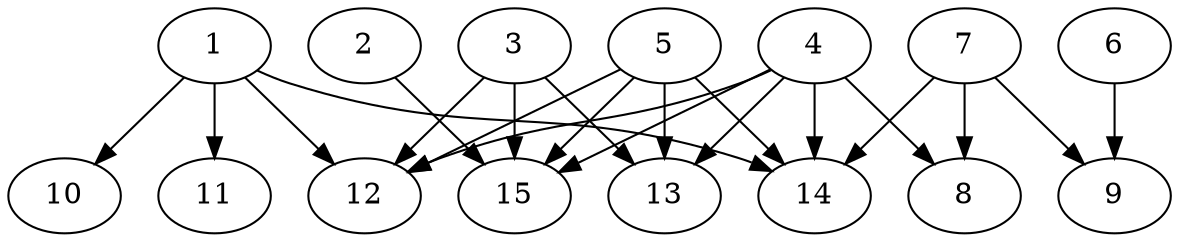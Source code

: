 // DAG automatically generated by daggen at Thu Oct  3 13:59:26 2019
// ./daggen --dot -n 15 --ccr 0.4 --fat 0.9 --regular 0.5 --density 0.6 --mindata 5242880 --maxdata 52428800 
digraph G {
  1 [size="91955200", alpha="0.12", expect_size="36782080"] 
  1 -> 10 [size ="36782080"]
  1 -> 11 [size ="36782080"]
  1 -> 12 [size ="36782080"]
  1 -> 14 [size ="36782080"]
  2 [size="37675520", alpha="0.12", expect_size="15070208"] 
  2 -> 15 [size ="15070208"]
  3 [size="84730880", alpha="0.13", expect_size="33892352"] 
  3 -> 12 [size ="33892352"]
  3 -> 13 [size ="33892352"]
  3 -> 15 [size ="33892352"]
  4 [size="36556800", alpha="0.08", expect_size="14622720"] 
  4 -> 8 [size ="14622720"]
  4 -> 12 [size ="14622720"]
  4 -> 13 [size ="14622720"]
  4 -> 14 [size ="14622720"]
  4 -> 15 [size ="14622720"]
  5 [size="40378880", alpha="0.12", expect_size="16151552"] 
  5 -> 12 [size ="16151552"]
  5 -> 13 [size ="16151552"]
  5 -> 14 [size ="16151552"]
  5 -> 15 [size ="16151552"]
  6 [size="39475200", alpha="0.10", expect_size="15790080"] 
  6 -> 9 [size ="15790080"]
  7 [size="28730880", alpha="0.15", expect_size="11492352"] 
  7 -> 8 [size ="11492352"]
  7 -> 9 [size ="11492352"]
  7 -> 14 [size ="11492352"]
  8 [size="92111360", alpha="0.11", expect_size="36844544"] 
  9 [size="99335680", alpha="0.12", expect_size="39734272"] 
  10 [size="37178880", alpha="0.15", expect_size="14871552"] 
  11 [size="31170560", alpha="0.04", expect_size="12468224"] 
  12 [size="102912000", alpha="0.08", expect_size="41164800"] 
  13 [size="53972480", alpha="0.17", expect_size="21588992"] 
  14 [size="127923200", alpha="0.01", expect_size="51169280"] 
  15 [size="54464000", alpha="0.19", expect_size="21785600"] 
}
